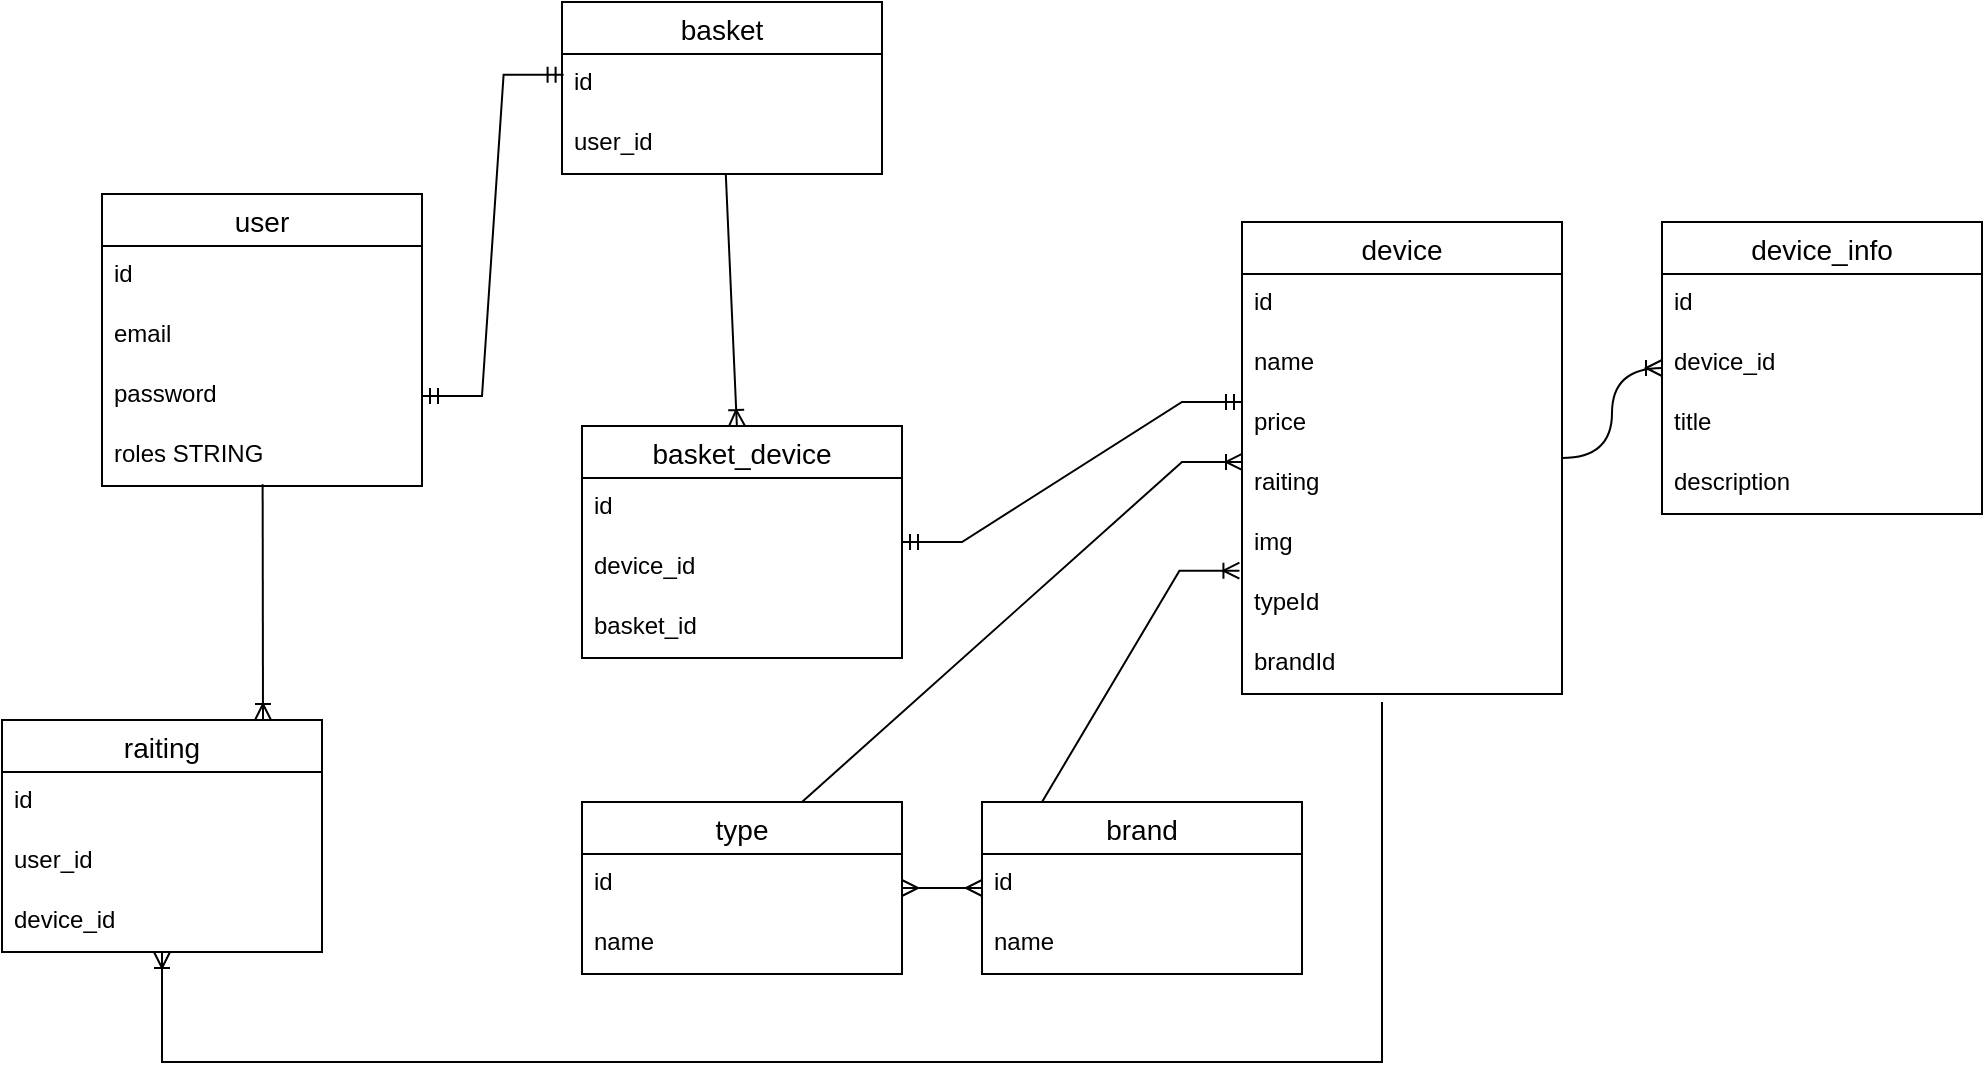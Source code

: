 <mxfile version="20.2.7" type="device"><diagram id="5fCPs_mXRRTfdkSXnR2X" name="Страница 1"><mxGraphModel dx="1577" dy="1075" grid="1" gridSize="10" guides="1" tooltips="1" connect="1" arrows="1" fold="1" page="1" pageScale="1" pageWidth="827" pageHeight="1169" math="0" shadow="0"><root><mxCell id="0"/><mxCell id="1" parent="0"/><mxCell id="rYLbRQ1n8teS4gZ9DSOA-1" value="user" style="swimlane;fontStyle=0;childLayout=stackLayout;horizontal=1;startSize=26;horizontalStack=0;resizeParent=1;resizeParentMax=0;resizeLast=0;collapsible=1;marginBottom=0;align=center;fontSize=14;" vertex="1" parent="1"><mxGeometry x="240" y="266" width="160" height="146" as="geometry"/></mxCell><mxCell id="rYLbRQ1n8teS4gZ9DSOA-2" value="id" style="text;strokeColor=none;fillColor=none;spacingLeft=4;spacingRight=4;overflow=hidden;rotatable=0;points=[[0,0.5],[1,0.5]];portConstraint=eastwest;fontSize=12;" vertex="1" parent="rYLbRQ1n8teS4gZ9DSOA-1"><mxGeometry y="26" width="160" height="30" as="geometry"/></mxCell><mxCell id="rYLbRQ1n8teS4gZ9DSOA-3" value="email" style="text;strokeColor=none;fillColor=none;spacingLeft=4;spacingRight=4;overflow=hidden;rotatable=0;points=[[0,0.5],[1,0.5]];portConstraint=eastwest;fontSize=12;" vertex="1" parent="rYLbRQ1n8teS4gZ9DSOA-1"><mxGeometry y="56" width="160" height="30" as="geometry"/></mxCell><mxCell id="rYLbRQ1n8teS4gZ9DSOA-4" value="password" style="text;strokeColor=none;fillColor=none;spacingLeft=4;spacingRight=4;overflow=hidden;rotatable=0;points=[[0,0.5],[1,0.5]];portConstraint=eastwest;fontSize=12;" vertex="1" parent="rYLbRQ1n8teS4gZ9DSOA-1"><mxGeometry y="86" width="160" height="30" as="geometry"/></mxCell><mxCell id="rYLbRQ1n8teS4gZ9DSOA-5" value="roles STRING" style="text;strokeColor=none;fillColor=none;spacingLeft=4;spacingRight=4;overflow=hidden;rotatable=0;points=[[0,0.5],[1,0.5]];portConstraint=eastwest;fontSize=12;" vertex="1" parent="rYLbRQ1n8teS4gZ9DSOA-1"><mxGeometry y="116" width="160" height="30" as="geometry"/></mxCell><mxCell id="rYLbRQ1n8teS4gZ9DSOA-6" value="basket" style="swimlane;fontStyle=0;childLayout=stackLayout;horizontal=1;startSize=26;horizontalStack=0;resizeParent=1;resizeParentMax=0;resizeLast=0;collapsible=1;marginBottom=0;align=center;fontSize=14;" vertex="1" parent="1"><mxGeometry x="470" y="170" width="160" height="86" as="geometry"/></mxCell><mxCell id="rYLbRQ1n8teS4gZ9DSOA-7" value="id" style="text;strokeColor=none;fillColor=none;spacingLeft=4;spacingRight=4;overflow=hidden;rotatable=0;points=[[0,0.5],[1,0.5]];portConstraint=eastwest;fontSize=12;" vertex="1" parent="rYLbRQ1n8teS4gZ9DSOA-6"><mxGeometry y="26" width="160" height="30" as="geometry"/></mxCell><mxCell id="rYLbRQ1n8teS4gZ9DSOA-8" value="user_id" style="text;strokeColor=none;fillColor=none;spacingLeft=4;spacingRight=4;overflow=hidden;rotatable=0;points=[[0,0.5],[1,0.5]];portConstraint=eastwest;fontSize=12;" vertex="1" parent="rYLbRQ1n8teS4gZ9DSOA-6"><mxGeometry y="56" width="160" height="30" as="geometry"/></mxCell><mxCell id="rYLbRQ1n8teS4gZ9DSOA-11" value="" style="edgeStyle=entityRelationEdgeStyle;fontSize=12;html=1;endArrow=ERmandOne;startArrow=ERmandOne;rounded=0;entryX=0.005;entryY=0.346;entryDx=0;entryDy=0;entryPerimeter=0;" edge="1" parent="1" source="rYLbRQ1n8teS4gZ9DSOA-4" target="rYLbRQ1n8teS4gZ9DSOA-7"><mxGeometry width="100" height="100" relative="1" as="geometry"><mxPoint x="440" y="403" as="sourcePoint"/><mxPoint x="540" y="303" as="targetPoint"/></mxGeometry></mxCell><mxCell id="rYLbRQ1n8teS4gZ9DSOA-12" value="device" style="swimlane;fontStyle=0;childLayout=stackLayout;horizontal=1;startSize=26;horizontalStack=0;resizeParent=1;resizeParentMax=0;resizeLast=0;collapsible=1;marginBottom=0;align=center;fontSize=14;" vertex="1" parent="1"><mxGeometry x="810" y="280" width="160" height="236" as="geometry"/></mxCell><mxCell id="rYLbRQ1n8teS4gZ9DSOA-13" value="id" style="text;strokeColor=none;fillColor=none;spacingLeft=4;spacingRight=4;overflow=hidden;rotatable=0;points=[[0,0.5],[1,0.5]];portConstraint=eastwest;fontSize=12;" vertex="1" parent="rYLbRQ1n8teS4gZ9DSOA-12"><mxGeometry y="26" width="160" height="30" as="geometry"/></mxCell><mxCell id="rYLbRQ1n8teS4gZ9DSOA-14" value="name" style="text;strokeColor=none;fillColor=none;spacingLeft=4;spacingRight=4;overflow=hidden;rotatable=0;points=[[0,0.5],[1,0.5]];portConstraint=eastwest;fontSize=12;" vertex="1" parent="rYLbRQ1n8teS4gZ9DSOA-12"><mxGeometry y="56" width="160" height="30" as="geometry"/></mxCell><mxCell id="rYLbRQ1n8teS4gZ9DSOA-15" value="price" style="text;strokeColor=none;fillColor=none;spacingLeft=4;spacingRight=4;overflow=hidden;rotatable=0;points=[[0,0.5],[1,0.5]];portConstraint=eastwest;fontSize=12;" vertex="1" parent="rYLbRQ1n8teS4gZ9DSOA-12"><mxGeometry y="86" width="160" height="30" as="geometry"/></mxCell><mxCell id="rYLbRQ1n8teS4gZ9DSOA-16" value="raiting" style="text;strokeColor=none;fillColor=none;spacingLeft=4;spacingRight=4;overflow=hidden;rotatable=0;points=[[0,0.5],[1,0.5]];portConstraint=eastwest;fontSize=12;" vertex="1" parent="rYLbRQ1n8teS4gZ9DSOA-12"><mxGeometry y="116" width="160" height="30" as="geometry"/></mxCell><mxCell id="rYLbRQ1n8teS4gZ9DSOA-17" value="img" style="text;strokeColor=none;fillColor=none;spacingLeft=4;spacingRight=4;overflow=hidden;rotatable=0;points=[[0,0.5],[1,0.5]];portConstraint=eastwest;fontSize=12;" vertex="1" parent="rYLbRQ1n8teS4gZ9DSOA-12"><mxGeometry y="146" width="160" height="30" as="geometry"/></mxCell><mxCell id="rYLbRQ1n8teS4gZ9DSOA-18" value="typeId" style="text;strokeColor=none;fillColor=none;spacingLeft=4;spacingRight=4;overflow=hidden;rotatable=0;points=[[0,0.5],[1,0.5]];portConstraint=eastwest;fontSize=12;" vertex="1" parent="rYLbRQ1n8teS4gZ9DSOA-12"><mxGeometry y="176" width="160" height="30" as="geometry"/></mxCell><mxCell id="rYLbRQ1n8teS4gZ9DSOA-19" value="brandId" style="text;strokeColor=none;fillColor=none;spacingLeft=4;spacingRight=4;overflow=hidden;rotatable=0;points=[[0,0.5],[1,0.5]];portConstraint=eastwest;fontSize=12;" vertex="1" parent="rYLbRQ1n8teS4gZ9DSOA-12"><mxGeometry y="206" width="160" height="30" as="geometry"/></mxCell><mxCell id="rYLbRQ1n8teS4gZ9DSOA-20" value="type" style="swimlane;fontStyle=0;childLayout=stackLayout;horizontal=1;startSize=26;horizontalStack=0;resizeParent=1;resizeParentMax=0;resizeLast=0;collapsible=1;marginBottom=0;align=center;fontSize=14;" vertex="1" parent="1"><mxGeometry x="480" y="570" width="160" height="86" as="geometry"/></mxCell><mxCell id="rYLbRQ1n8teS4gZ9DSOA-21" value="id" style="text;strokeColor=none;fillColor=none;spacingLeft=4;spacingRight=4;overflow=hidden;rotatable=0;points=[[0,0.5],[1,0.5]];portConstraint=eastwest;fontSize=12;" vertex="1" parent="rYLbRQ1n8teS4gZ9DSOA-20"><mxGeometry y="26" width="160" height="30" as="geometry"/></mxCell><mxCell id="rYLbRQ1n8teS4gZ9DSOA-22" value="name" style="text;strokeColor=none;fillColor=none;spacingLeft=4;spacingRight=4;overflow=hidden;rotatable=0;points=[[0,0.5],[1,0.5]];portConstraint=eastwest;fontSize=12;" vertex="1" parent="rYLbRQ1n8teS4gZ9DSOA-20"><mxGeometry y="56" width="160" height="30" as="geometry"/></mxCell><mxCell id="rYLbRQ1n8teS4gZ9DSOA-24" value="brand" style="swimlane;fontStyle=0;childLayout=stackLayout;horizontal=1;startSize=26;horizontalStack=0;resizeParent=1;resizeParentMax=0;resizeLast=0;collapsible=1;marginBottom=0;align=center;fontSize=14;" vertex="1" parent="1"><mxGeometry x="680" y="570" width="160" height="86" as="geometry"/></mxCell><mxCell id="rYLbRQ1n8teS4gZ9DSOA-25" value="id" style="text;strokeColor=none;fillColor=none;spacingLeft=4;spacingRight=4;overflow=hidden;rotatable=0;points=[[0,0.5],[1,0.5]];portConstraint=eastwest;fontSize=12;" vertex="1" parent="rYLbRQ1n8teS4gZ9DSOA-24"><mxGeometry y="26" width="160" height="30" as="geometry"/></mxCell><mxCell id="rYLbRQ1n8teS4gZ9DSOA-26" value="name" style="text;strokeColor=none;fillColor=none;spacingLeft=4;spacingRight=4;overflow=hidden;rotatable=0;points=[[0,0.5],[1,0.5]];portConstraint=eastwest;fontSize=12;" vertex="1" parent="rYLbRQ1n8teS4gZ9DSOA-24"><mxGeometry y="56" width="160" height="30" as="geometry"/></mxCell><mxCell id="rYLbRQ1n8teS4gZ9DSOA-28" value="" style="edgeStyle=entityRelationEdgeStyle;fontSize=12;html=1;endArrow=ERoneToMany;rounded=0;entryX=0;entryY=0.133;entryDx=0;entryDy=0;entryPerimeter=0;exitX=0.5;exitY=0;exitDx=0;exitDy=0;" edge="1" parent="1" source="rYLbRQ1n8teS4gZ9DSOA-20" target="rYLbRQ1n8teS4gZ9DSOA-16"><mxGeometry width="100" height="100" relative="1" as="geometry"><mxPoint x="580" y="540" as="sourcePoint"/><mxPoint x="680" y="440" as="targetPoint"/></mxGeometry></mxCell><mxCell id="rYLbRQ1n8teS4gZ9DSOA-29" value="" style="edgeStyle=entityRelationEdgeStyle;fontSize=12;html=1;endArrow=ERoneToMany;rounded=0;entryX=-0.008;entryY=-0.056;entryDx=0;entryDy=0;entryPerimeter=0;exitX=0;exitY=0;exitDx=0;exitDy=0;" edge="1" parent="1" source="rYLbRQ1n8teS4gZ9DSOA-24" target="rYLbRQ1n8teS4gZ9DSOA-18"><mxGeometry width="100" height="100" relative="1" as="geometry"><mxPoint x="690" y="570" as="sourcePoint"/><mxPoint x="790" y="470" as="targetPoint"/></mxGeometry></mxCell><mxCell id="rYLbRQ1n8teS4gZ9DSOA-30" value="" style="edgeStyle=entityRelationEdgeStyle;fontSize=12;html=1;endArrow=ERmany;startArrow=ERmany;rounded=0;" edge="1" parent="1" source="rYLbRQ1n8teS4gZ9DSOA-20" target="rYLbRQ1n8teS4gZ9DSOA-24"><mxGeometry width="100" height="100" relative="1" as="geometry"><mxPoint x="620" y="700" as="sourcePoint"/><mxPoint x="720" y="600" as="targetPoint"/></mxGeometry></mxCell><mxCell id="rYLbRQ1n8teS4gZ9DSOA-31" value="device_info" style="swimlane;fontStyle=0;childLayout=stackLayout;horizontal=1;startSize=26;horizontalStack=0;resizeParent=1;resizeParentMax=0;resizeLast=0;collapsible=1;marginBottom=0;align=center;fontSize=14;" vertex="1" parent="1"><mxGeometry x="1020" y="280" width="160" height="146" as="geometry"/></mxCell><mxCell id="rYLbRQ1n8teS4gZ9DSOA-32" value="id" style="text;strokeColor=none;fillColor=none;spacingLeft=4;spacingRight=4;overflow=hidden;rotatable=0;points=[[0,0.5],[1,0.5]];portConstraint=eastwest;fontSize=12;" vertex="1" parent="rYLbRQ1n8teS4gZ9DSOA-31"><mxGeometry y="26" width="160" height="30" as="geometry"/></mxCell><mxCell id="rYLbRQ1n8teS4gZ9DSOA-33" value="device_id" style="text;strokeColor=none;fillColor=none;spacingLeft=4;spacingRight=4;overflow=hidden;rotatable=0;points=[[0,0.5],[1,0.5]];portConstraint=eastwest;fontSize=12;" vertex="1" parent="rYLbRQ1n8teS4gZ9DSOA-31"><mxGeometry y="56" width="160" height="30" as="geometry"/></mxCell><mxCell id="rYLbRQ1n8teS4gZ9DSOA-34" value="title" style="text;strokeColor=none;fillColor=none;spacingLeft=4;spacingRight=4;overflow=hidden;rotatable=0;points=[[0,0.5],[1,0.5]];portConstraint=eastwest;fontSize=12;" vertex="1" parent="rYLbRQ1n8teS4gZ9DSOA-31"><mxGeometry y="86" width="160" height="30" as="geometry"/></mxCell><mxCell id="rYLbRQ1n8teS4gZ9DSOA-35" value="description" style="text;strokeColor=none;fillColor=none;spacingLeft=4;spacingRight=4;overflow=hidden;rotatable=0;points=[[0,0.5],[1,0.5]];portConstraint=eastwest;fontSize=12;" vertex="1" parent="rYLbRQ1n8teS4gZ9DSOA-31"><mxGeometry y="116" width="160" height="30" as="geometry"/></mxCell><mxCell id="rYLbRQ1n8teS4gZ9DSOA-36" value="" style="fontSize=12;html=1;endArrow=ERoneToMany;rounded=0;edgeStyle=orthogonalEdgeStyle;curved=1;" edge="1" parent="1" source="rYLbRQ1n8teS4gZ9DSOA-12" target="rYLbRQ1n8teS4gZ9DSOA-31"><mxGeometry width="100" height="100" relative="1" as="geometry"><mxPoint x="960" y="420" as="sourcePoint"/><mxPoint x="1060" y="320" as="targetPoint"/></mxGeometry></mxCell><mxCell id="rYLbRQ1n8teS4gZ9DSOA-37" value="basket_device" style="swimlane;fontStyle=0;childLayout=stackLayout;horizontal=1;startSize=26;horizontalStack=0;resizeParent=1;resizeParentMax=0;resizeLast=0;collapsible=1;marginBottom=0;align=center;fontSize=14;" vertex="1" parent="1"><mxGeometry x="480" y="382" width="160" height="116" as="geometry"/></mxCell><mxCell id="rYLbRQ1n8teS4gZ9DSOA-38" value="id" style="text;strokeColor=none;fillColor=none;spacingLeft=4;spacingRight=4;overflow=hidden;rotatable=0;points=[[0,0.5],[1,0.5]];portConstraint=eastwest;fontSize=12;" vertex="1" parent="rYLbRQ1n8teS4gZ9DSOA-37"><mxGeometry y="26" width="160" height="30" as="geometry"/></mxCell><mxCell id="rYLbRQ1n8teS4gZ9DSOA-39" value="device_id" style="text;strokeColor=none;fillColor=none;spacingLeft=4;spacingRight=4;overflow=hidden;rotatable=0;points=[[0,0.5],[1,0.5]];portConstraint=eastwest;fontSize=12;" vertex="1" parent="rYLbRQ1n8teS4gZ9DSOA-37"><mxGeometry y="56" width="160" height="30" as="geometry"/></mxCell><mxCell id="rYLbRQ1n8teS4gZ9DSOA-40" value="basket_id" style="text;strokeColor=none;fillColor=none;spacingLeft=4;spacingRight=4;overflow=hidden;rotatable=0;points=[[0,0.5],[1,0.5]];portConstraint=eastwest;fontSize=12;" vertex="1" parent="rYLbRQ1n8teS4gZ9DSOA-37"><mxGeometry y="86" width="160" height="30" as="geometry"/></mxCell><mxCell id="rYLbRQ1n8teS4gZ9DSOA-41" value="" style="fontSize=12;html=1;endArrow=ERoneToMany;rounded=0;" edge="1" parent="1" source="rYLbRQ1n8teS4gZ9DSOA-6" target="rYLbRQ1n8teS4gZ9DSOA-37"><mxGeometry width="100" height="100" relative="1" as="geometry"><mxPoint x="520" y="370" as="sourcePoint"/><mxPoint x="570" y="370" as="targetPoint"/></mxGeometry></mxCell><mxCell id="rYLbRQ1n8teS4gZ9DSOA-42" value="" style="edgeStyle=entityRelationEdgeStyle;fontSize=12;html=1;endArrow=ERmandOne;startArrow=ERmandOne;rounded=0;" edge="1" parent="1" source="rYLbRQ1n8teS4gZ9DSOA-37"><mxGeometry width="100" height="100" relative="1" as="geometry"><mxPoint x="450" y="520" as="sourcePoint"/><mxPoint x="810" y="370" as="targetPoint"/></mxGeometry></mxCell><mxCell id="rYLbRQ1n8teS4gZ9DSOA-43" value="raiting" style="swimlane;fontStyle=0;childLayout=stackLayout;horizontal=1;startSize=26;horizontalStack=0;resizeParent=1;resizeParentMax=0;resizeLast=0;collapsible=1;marginBottom=0;align=center;fontSize=14;" vertex="1" parent="1"><mxGeometry x="190" y="529" width="160" height="116" as="geometry"/></mxCell><mxCell id="rYLbRQ1n8teS4gZ9DSOA-44" value="id" style="text;strokeColor=none;fillColor=none;spacingLeft=4;spacingRight=4;overflow=hidden;rotatable=0;points=[[0,0.5],[1,0.5]];portConstraint=eastwest;fontSize=12;" vertex="1" parent="rYLbRQ1n8teS4gZ9DSOA-43"><mxGeometry y="26" width="160" height="30" as="geometry"/></mxCell><mxCell id="rYLbRQ1n8teS4gZ9DSOA-45" value="user_id" style="text;strokeColor=none;fillColor=none;spacingLeft=4;spacingRight=4;overflow=hidden;rotatable=0;points=[[0,0.5],[1,0.5]];portConstraint=eastwest;fontSize=12;" vertex="1" parent="rYLbRQ1n8teS4gZ9DSOA-43"><mxGeometry y="56" width="160" height="30" as="geometry"/></mxCell><mxCell id="rYLbRQ1n8teS4gZ9DSOA-46" value="device_id" style="text;strokeColor=none;fillColor=none;spacingLeft=4;spacingRight=4;overflow=hidden;rotatable=0;points=[[0,0.5],[1,0.5]];portConstraint=eastwest;fontSize=12;" vertex="1" parent="rYLbRQ1n8teS4gZ9DSOA-43"><mxGeometry y="86" width="160" height="30" as="geometry"/></mxCell><mxCell id="rYLbRQ1n8teS4gZ9DSOA-47" value="" style="edgeStyle=elbowEdgeStyle;fontSize=12;html=1;endArrow=ERoneToMany;rounded=0;exitX=0.502;exitY=0.972;exitDx=0;exitDy=0;exitPerimeter=0;jumpStyle=none;" edge="1" parent="1" source="rYLbRQ1n8teS4gZ9DSOA-5" target="rYLbRQ1n8teS4gZ9DSOA-43"><mxGeometry width="100" height="100" relative="1" as="geometry"><mxPoint x="180" y="640" as="sourcePoint"/><mxPoint x="280" y="540" as="targetPoint"/></mxGeometry></mxCell><mxCell id="rYLbRQ1n8teS4gZ9DSOA-48" value="" style="edgeStyle=orthogonalEdgeStyle;fontSize=12;html=1;endArrow=ERoneToMany;rounded=0;jumpStyle=none;" edge="1" parent="1" target="rYLbRQ1n8teS4gZ9DSOA-46"><mxGeometry width="100" height="100" relative="1" as="geometry"><mxPoint x="880" y="520" as="sourcePoint"/><mxPoint x="480" y="770" as="targetPoint"/><Array as="points"><mxPoint x="880" y="700"/><mxPoint x="270" y="700"/></Array></mxGeometry></mxCell></root></mxGraphModel></diagram></mxfile>